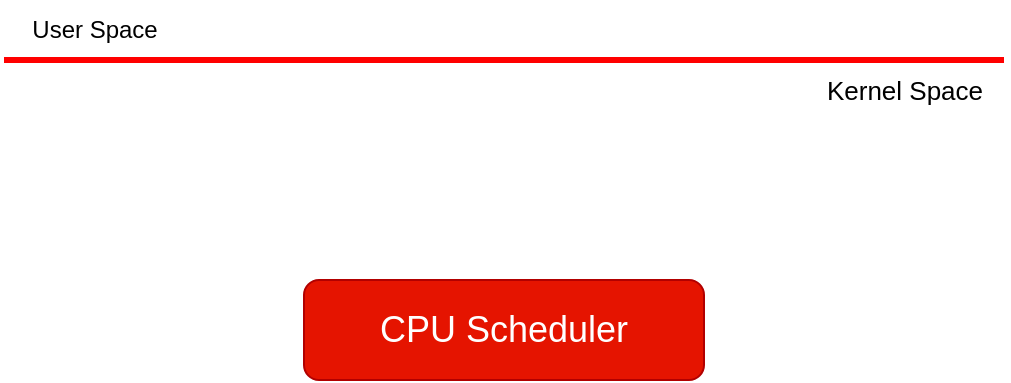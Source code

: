 <mxfile version="20.0.4" type="github">
  <diagram id="Z0xH5Yro_LHS8Ea-Hd-o" name="第 1 页">
    <mxGraphModel dx="726" dy="637" grid="1" gridSize="10" guides="1" tooltips="1" connect="1" arrows="1" fold="1" page="1" pageScale="1" pageWidth="827" pageHeight="1169" math="0" shadow="0">
      <root>
        <mxCell id="0" />
        <mxCell id="1" parent="0" />
        <mxCell id="n-37MbfcTfM_iCQDtQmH-1" value="" style="endArrow=none;html=1;rounded=0;strokeWidth=3;strokeColor=#FF0000;" edge="1" parent="1">
          <mxGeometry width="50" height="50" relative="1" as="geometry">
            <mxPoint x="100" y="450" as="sourcePoint" />
            <mxPoint x="600" y="450" as="targetPoint" />
          </mxGeometry>
        </mxCell>
        <mxCell id="n-37MbfcTfM_iCQDtQmH-2" value="User Space" style="text;html=1;align=center;verticalAlign=middle;resizable=0;points=[];autosize=1;strokeColor=none;fillColor=none;" vertex="1" parent="1">
          <mxGeometry x="100" y="420" width="90" height="30" as="geometry" />
        </mxCell>
        <mxCell id="n-37MbfcTfM_iCQDtQmH-3" value="&lt;font style=&quot;font-size: 13px;&quot;&gt;Kernel Space&lt;/font&gt;" style="text;html=1;align=center;verticalAlign=middle;resizable=0;points=[];autosize=1;strokeColor=none;fillColor=none;" vertex="1" parent="1">
          <mxGeometry x="500" y="450" width="100" height="30" as="geometry" />
        </mxCell>
        <mxCell id="n-37MbfcTfM_iCQDtQmH-4" value="&lt;font style=&quot;font-size: 18px;&quot;&gt;CPU Scheduler&lt;/font&gt;" style="rounded=1;whiteSpace=wrap;html=1;fontSize=13;fillColor=#e51400;fontColor=#ffffff;strokeColor=#B20000;" vertex="1" parent="1">
          <mxGeometry x="250" y="560" width="200" height="50" as="geometry" />
        </mxCell>
      </root>
    </mxGraphModel>
  </diagram>
</mxfile>
